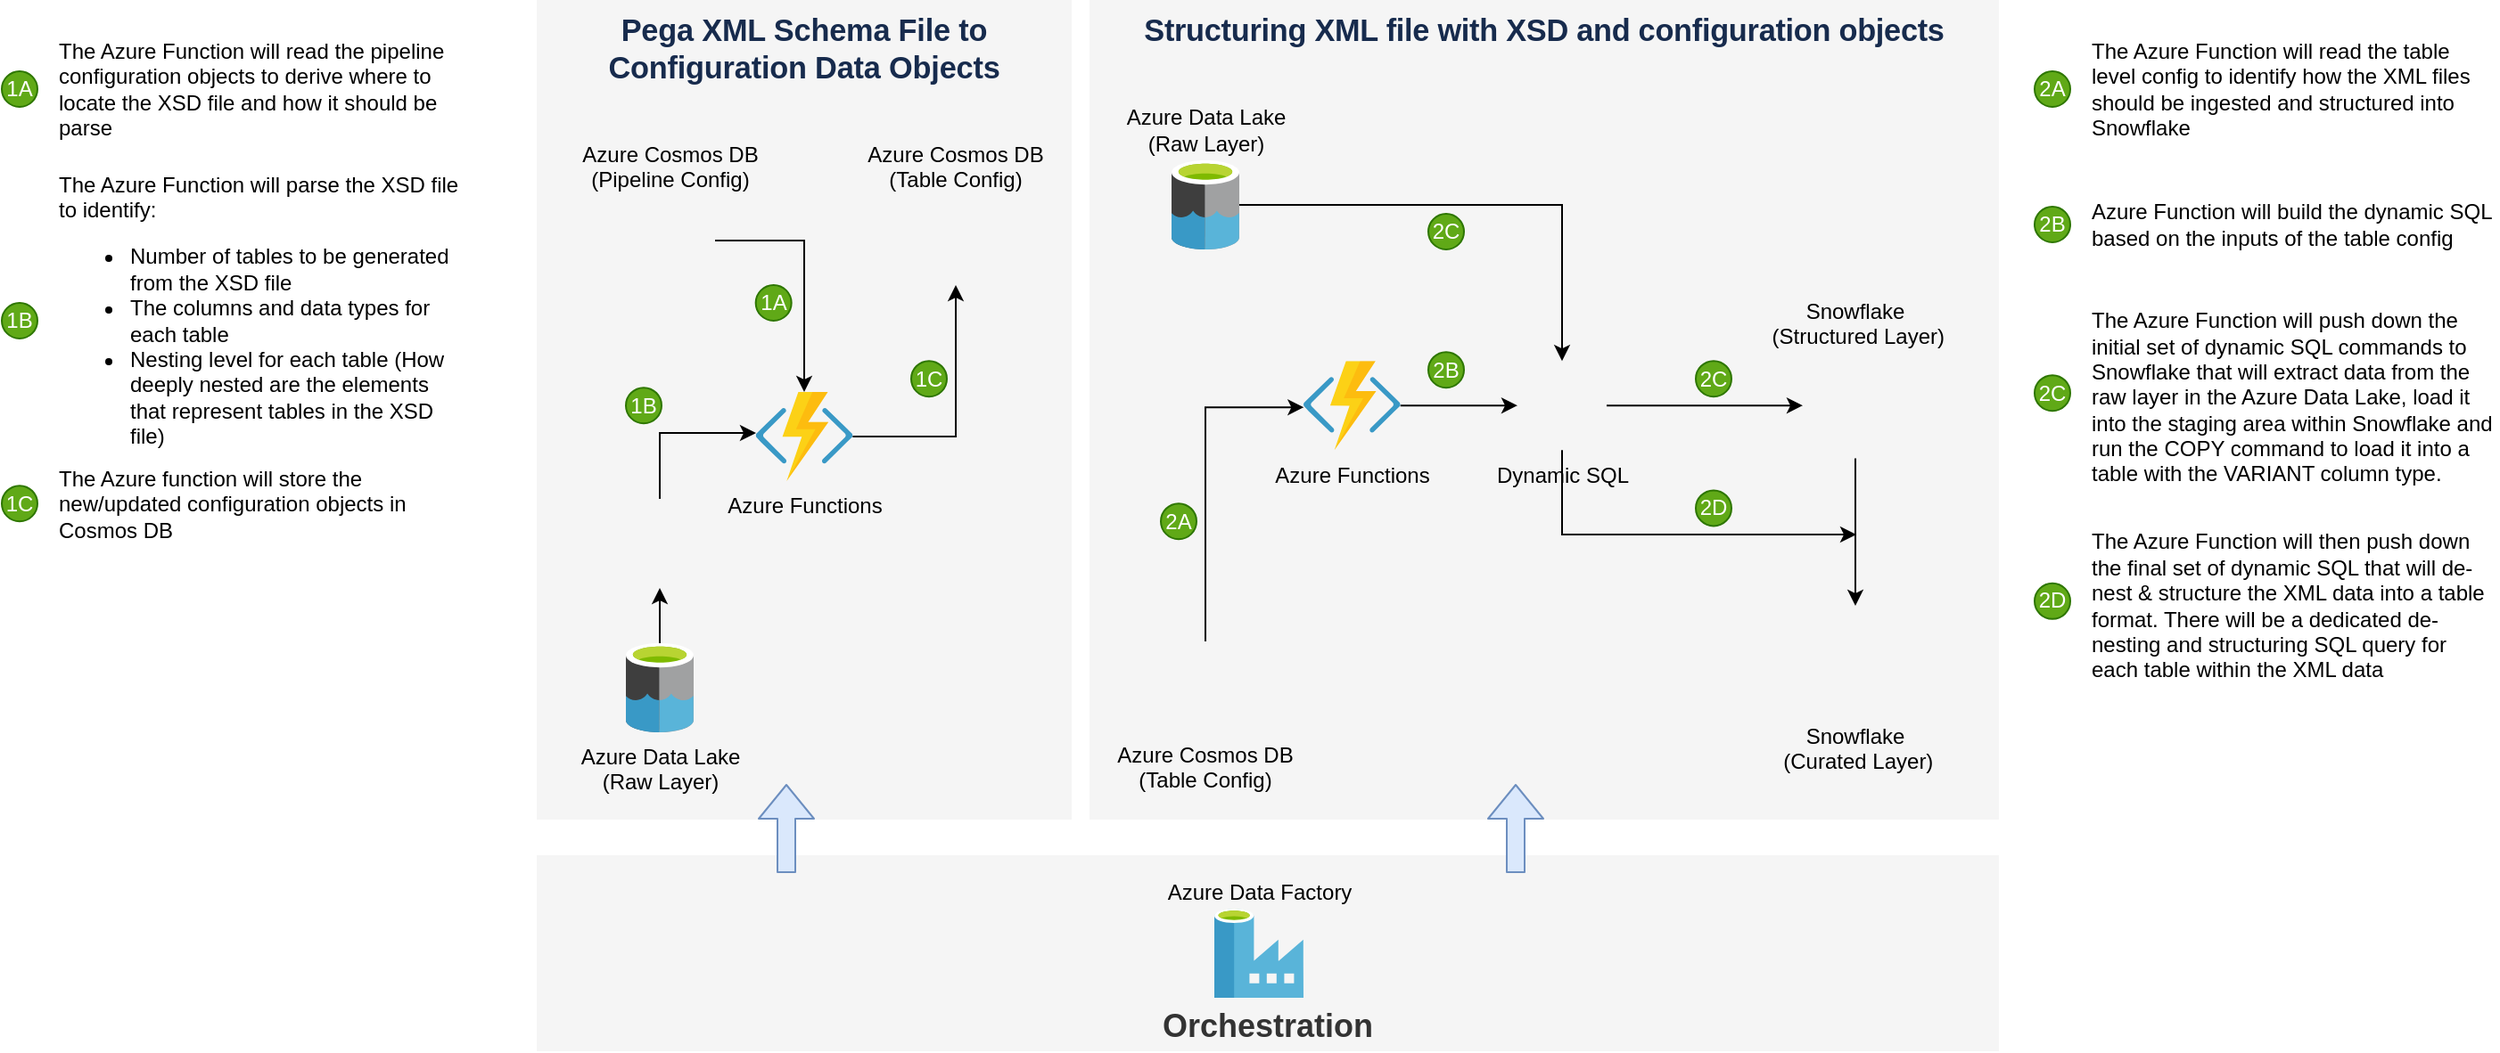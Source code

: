 <mxfile version="13.6.6"><diagram id="ktT0eM3jNoBVejEE7FmK" name="Page-1"><mxGraphModel dx="1426" dy="1995" grid="1" gridSize="10" guides="1" tooltips="1" connect="1" arrows="1" fold="1" page="1" pageScale="1" pageWidth="827" pageHeight="1169" math="0" shadow="0"><root><mxCell id="0"/><mxCell id="1" parent="0"/><mxCell id="163" value="&lt;span style=&quot;color: rgb(23 , 43 , 77) ; font-family: , &amp;quot;blinkmacsystemfont&amp;quot; , &amp;quot;segoe ui&amp;quot; , &amp;quot;roboto&amp;quot; , &amp;quot;noto sans&amp;quot; , &amp;quot;ubuntu&amp;quot; , &amp;quot;droid sans&amp;quot; , &amp;quot;helvetica neue&amp;quot; , sans-serif ; font-size: 1.43em ; letter-spacing: -0.008em&quot;&gt;Structuring XML file with XSD and configuration objects&lt;/span&gt;" style="rounded=0;whiteSpace=wrap;html=1;fillColor=#f5f5f5;fontColor=#333333;strokeColor=none;verticalAlign=top;fontStyle=1" parent="1" vertex="1"><mxGeometry x="720" y="-370" width="510" height="460" as="geometry"/></mxCell><mxCell id="145" value="&lt;span style=&quot;color: rgb(23 , 43 , 77) ; letter-spacing: -0.008em&quot;&gt;&lt;b&gt;&lt;font style=&quot;font-size: 17.16px&quot;&gt;Pega XML Schema File to Configuration Data Objects&lt;/font&gt;&lt;/b&gt;&lt;/span&gt;" style="rounded=0;whiteSpace=wrap;html=1;fillColor=#f5f5f5;fontColor=#333333;strokeColor=none;verticalAlign=top;" parent="1" vertex="1"><mxGeometry x="410" y="-370" width="300" height="460" as="geometry"/></mxCell><mxCell id="98" value="&lt;b&gt;&lt;font style=&quot;font-size: 18px&quot;&gt;Orchestration&lt;/font&gt;&lt;/b&gt;" style="rounded=0;whiteSpace=wrap;html=1;fillColor=#f5f5f5;fontColor=#333333;strokeColor=none;verticalAlign=bottom;" parent="1" vertex="1"><mxGeometry x="410" y="110" width="820" height="110" as="geometry"/></mxCell><mxCell id="51" value="Azure Data Factory" style="aspect=fixed;html=1;points=[];align=center;image;fontSize=12;image=img/lib/mscae/Data_Factory.svg;labelBackgroundColor=none;labelPosition=center;verticalLabelPosition=top;verticalAlign=bottom;" parent="1" vertex="1"><mxGeometry x="790" y="140" width="50" height="50" as="geometry"/></mxCell><mxCell id="154" style="edgeStyle=orthogonalEdgeStyle;rounded=0;orthogonalLoop=1;jettySize=auto;html=1;" parent="1" source="52" target="148" edge="1"><mxGeometry relative="1" as="geometry"/></mxCell><mxCell id="172" style="edgeStyle=orthogonalEdgeStyle;rounded=0;orthogonalLoop=1;jettySize=auto;html=1;" parent="1" source="53" target="110" edge="1"><mxGeometry relative="1" as="geometry"/></mxCell><mxCell id="198" style="edgeStyle=orthogonalEdgeStyle;rounded=0;orthogonalLoop=1;jettySize=auto;html=1;" parent="1" source="53" edge="1"><mxGeometry relative="1" as="geometry"><mxPoint x="1150" y="-70" as="targetPoint"/><Array as="points"><mxPoint x="985" y="-70"/></Array></mxGeometry></mxCell><mxCell id="53" value="Dynamic SQL" style="shape=image;html=1;verticalAlign=top;verticalLabelPosition=bottom;labelBackgroundColor=none;imageAspect=0;aspect=fixed;image=https://cdn1.iconfinder.com/data/icons/hawcons/32/700048-icon-89-document-file-sql-128.png;labelPosition=center;align=center;" parent="1" vertex="1"><mxGeometry x="960" y="-167.4" width="50" height="50" as="geometry"/></mxCell><mxCell id="152" style="edgeStyle=orthogonalEdgeStyle;rounded=0;orthogonalLoop=1;jettySize=auto;html=1;" parent="1" source="71" target="52" edge="1"><mxGeometry relative="1" as="geometry"/></mxCell><mxCell id="71" value="Azure Cosmos DB &#10;(Pipeline Config)" style="shape=image;verticalLabelPosition=top;labelBackgroundColor=none;verticalAlign=bottom;aspect=fixed;imageAspect=0;image=https://www.bobpusateri.com/wp-content/uploads/2018/09/CosmosDB-400.png;labelPosition=center;align=center;" parent="1" vertex="1"><mxGeometry x="460" y="-260" width="50" height="50" as="geometry"/></mxCell><mxCell id="88" value="2A" style="ellipse;whiteSpace=wrap;html=1;aspect=fixed;fillColor=#60a917;strokeColor=#2D7600;fontColor=#ffffff;" parent="1" vertex="1"><mxGeometry x="1250" y="-330" width="20" height="20" as="geometry"/></mxCell><mxCell id="89" value="The Azure Function will read the table level config to identify how the XML files should be ingested and structured into Snowflake" style="text;html=1;strokeColor=none;fillColor=none;align=left;verticalAlign=middle;whiteSpace=wrap;rounded=0;" parent="1" vertex="1"><mxGeometry x="1280" y="-350" width="230" height="60" as="geometry"/></mxCell><mxCell id="90" value="2B" style="ellipse;whiteSpace=wrap;html=1;aspect=fixed;fillColor=#60a917;strokeColor=#2D7600;fontColor=#ffffff;" parent="1" vertex="1"><mxGeometry x="1250" y="-254" width="20" height="20" as="geometry"/></mxCell><mxCell id="91" value="Azure Function will build the dynamic SQL based on the inputs of the table config" style="text;html=1;strokeColor=none;fillColor=none;align=left;verticalAlign=middle;whiteSpace=wrap;rounded=0;" parent="1" vertex="1"><mxGeometry x="1280" y="-274" width="230" height="60" as="geometry"/></mxCell><mxCell id="95" value="Snowflake&#10; (Curated Layer)" style="shape=image;verticalLabelPosition=bottom;labelBackgroundColor=none;verticalAlign=top;aspect=fixed;imageAspect=0;image=https://globalcorporateventuring.com/content/uploads/2018/08/Snowflake_Computing_blue_icon.png;labelPosition=center;align=center;" parent="1" vertex="1"><mxGeometry x="1120" y="-30.0" width="59" height="59.41" as="geometry"/></mxCell><mxCell id="173" style="edgeStyle=orthogonalEdgeStyle;rounded=0;orthogonalLoop=1;jettySize=auto;html=1;" parent="1" source="110" target="95" edge="1"><mxGeometry relative="1" as="geometry"/></mxCell><mxCell id="110" value="Snowflake&#10; (Structured Layer)" style="shape=image;verticalLabelPosition=top;labelBackgroundColor=none;verticalAlign=bottom;aspect=fixed;imageAspect=0;image=https://globalcorporateventuring.com/content/uploads/2018/08/Snowflake_Computing_blue_icon.png;labelPosition=center;align=center;" parent="1" vertex="1"><mxGeometry x="1120" y="-172.11" width="59" height="59.41" as="geometry"/></mxCell><mxCell id="165" style="edgeStyle=orthogonalEdgeStyle;rounded=0;orthogonalLoop=1;jettySize=auto;html=1;entryX=0.003;entryY=0.52;entryDx=0;entryDy=0;entryPerimeter=0;" parent="1" source="120" target="132" edge="1"><mxGeometry relative="1" as="geometry"><Array as="points"><mxPoint x="785" y="16"/></Array></mxGeometry></mxCell><mxCell id="120" value="Azure Cosmos DB &#10;(Table Config)" style="shape=image;verticalLabelPosition=bottom;labelBackgroundColor=none;verticalAlign=top;aspect=fixed;imageAspect=0;image=https://www.bobpusateri.com/wp-content/uploads/2018/09/CosmosDB-400.png;labelPosition=center;align=center;" parent="1" vertex="1"><mxGeometry x="760" y="-10" width="50" height="50" as="geometry"/></mxCell><mxCell id="166" style="edgeStyle=orthogonalEdgeStyle;rounded=0;orthogonalLoop=1;jettySize=auto;html=1;" parent="1" source="132" target="53" edge="1"><mxGeometry relative="1" as="geometry"/></mxCell><mxCell id="182" style="edgeStyle=orthogonalEdgeStyle;rounded=0;orthogonalLoop=1;jettySize=auto;html=1;" parent="1" source="141" target="181" edge="1"><mxGeometry relative="1" as="geometry"/></mxCell><mxCell id="141" value="Azure Data Lake&lt;br&gt;(Raw Layer)" style="aspect=fixed;html=1;points=[];align=center;image;fontSize=12;image=img/lib/mscae/Data_Lake.svg;strokeColor=#FFFFFF;fillColor=#08CEFF;labelBackgroundColor=none;" parent="1" vertex="1"><mxGeometry x="460" y="-9.0" width="38" height="50" as="geometry"/></mxCell><mxCell id="148" value="Azure Cosmos DB &#10;(Table Config)" style="shape=image;verticalLabelPosition=top;labelBackgroundColor=none;verticalAlign=bottom;aspect=fixed;imageAspect=0;image=https://www.bobpusateri.com/wp-content/uploads/2018/09/CosmosDB-400.png;labelPosition=center;align=center;" parent="1" vertex="1"><mxGeometry x="620" y="-260" width="50" height="50" as="geometry"/></mxCell><mxCell id="211" style="edgeStyle=orthogonalEdgeStyle;rounded=0;orthogonalLoop=1;jettySize=auto;html=1;entryX=0.5;entryY=0;entryDx=0;entryDy=0;" parent="1" source="169" target="53" edge="1"><mxGeometry relative="1" as="geometry"/></mxCell><mxCell id="169" value="Azure Data Lake&lt;br&gt;(Raw Layer)" style="aspect=fixed;html=1;points=[];align=center;image;fontSize=12;image=img/lib/mscae/Data_Lake.svg;strokeColor=#FFFFFF;fillColor=#08CEFF;labelBackgroundColor=none;labelPosition=center;verticalLabelPosition=top;verticalAlign=bottom;" parent="1" vertex="1"><mxGeometry x="766" y="-280.0" width="38" height="50" as="geometry"/></mxCell><mxCell id="132" value="Azure Functions" style="aspect=fixed;html=1;points=[];align=center;image;fontSize=12;image=img/lib/mscae/Functions.svg;labelBackgroundColor=none;" parent="1" vertex="1"><mxGeometry x="840.0" y="-167.4" width="54.35" height="50" as="geometry"/></mxCell><mxCell id="52" value="Azure Functions" style="aspect=fixed;html=1;points=[];align=center;image;fontSize=12;image=img/lib/mscae/Functions.svg;labelBackgroundColor=none;" parent="1" vertex="1"><mxGeometry x="532.83" y="-150" width="54.35" height="50" as="geometry"/></mxCell><mxCell id="174" value="" style="shape=flexArrow;endArrow=classic;html=1;fillColor=#dae8fc;strokeColor=#6c8ebf;" parent="1" edge="1"><mxGeometry width="50" height="50" relative="1" as="geometry"><mxPoint x="550" y="120" as="sourcePoint"/><mxPoint x="550" y="70" as="targetPoint"/></mxGeometry></mxCell><mxCell id="176" value="" style="shape=flexArrow;endArrow=classic;html=1;fillColor=#dae8fc;strokeColor=#6c8ebf;" parent="1" edge="1"><mxGeometry width="50" height="50" relative="1" as="geometry"><mxPoint x="959" y="120" as="sourcePoint"/><mxPoint x="959" y="70" as="targetPoint"/></mxGeometry></mxCell><mxCell id="183" style="edgeStyle=orthogonalEdgeStyle;rounded=0;orthogonalLoop=1;jettySize=auto;html=1;entryX=0.003;entryY=0.46;entryDx=0;entryDy=0;entryPerimeter=0;" parent="1" source="181" target="52" edge="1"><mxGeometry relative="1" as="geometry"><Array as="points"><mxPoint x="479" y="-127"/></Array></mxGeometry></mxCell><mxCell id="181" value="" style="shape=image;html=1;verticalAlign=top;verticalLabelPosition=bottom;labelBackgroundColor=#ffffff;imageAspect=0;aspect=fixed;image=https://cdn1.iconfinder.com/data/icons/hawcons/32/699182-icon-102-document-file-xml-128.png;strokeColor=#FFFFFF;fillColor=#08CEFF;" parent="1" vertex="1"><mxGeometry x="454" y="-90" width="50" height="50" as="geometry"/></mxCell><mxCell id="184" value="1B" style="ellipse;whiteSpace=wrap;html=1;aspect=fixed;fillColor=#60a917;strokeColor=#2D7600;fontColor=#ffffff;" parent="1" vertex="1"><mxGeometry x="460" y="-152.4" width="20" height="20" as="geometry"/></mxCell><mxCell id="185" value="1A" style="ellipse;whiteSpace=wrap;html=1;aspect=fixed;fillColor=#60a917;strokeColor=#2D7600;fontColor=#ffffff;" parent="1" vertex="1"><mxGeometry x="532.83" y="-210" width="20" height="20" as="geometry"/></mxCell><mxCell id="186" value="1C" style="ellipse;whiteSpace=wrap;html=1;aspect=fixed;fillColor=#60a917;strokeColor=#2D7600;fontColor=#ffffff;" parent="1" vertex="1"><mxGeometry x="620" y="-167.4" width="20" height="20" as="geometry"/></mxCell><mxCell id="193" value="2C" style="ellipse;whiteSpace=wrap;html=1;aspect=fixed;fillColor=#60a917;strokeColor=#2D7600;fontColor=#ffffff;" parent="1" vertex="1"><mxGeometry x="910.0" y="-250" width="20" height="20" as="geometry"/></mxCell><mxCell id="194" value="2A" style="ellipse;whiteSpace=wrap;html=1;aspect=fixed;fillColor=#60a917;strokeColor=#2D7600;fontColor=#ffffff;" parent="1" vertex="1"><mxGeometry x="760.0" y="-87.4" width="20" height="20" as="geometry"/></mxCell><mxCell id="195" value="2B" style="ellipse;whiteSpace=wrap;html=1;aspect=fixed;fillColor=#60a917;strokeColor=#2D7600;fontColor=#ffffff;" parent="1" vertex="1"><mxGeometry x="910.0" y="-172.4" width="20" height="20" as="geometry"/></mxCell><mxCell id="196" value="2C" style="ellipse;whiteSpace=wrap;html=1;aspect=fixed;fillColor=#60a917;strokeColor=#2D7600;fontColor=#ffffff;" parent="1" vertex="1"><mxGeometry x="1060" y="-167.4" width="20" height="20" as="geometry"/></mxCell><mxCell id="197" value="2D" style="ellipse;whiteSpace=wrap;html=1;aspect=fixed;fillColor=#60a917;strokeColor=#2D7600;fontColor=#ffffff;" parent="1" vertex="1"><mxGeometry x="1060" y="-94.8" width="20" height="20" as="geometry"/></mxCell><mxCell id="199" value="1A" style="ellipse;whiteSpace=wrap;html=1;aspect=fixed;fillColor=#60a917;strokeColor=#2D7600;fontColor=#ffffff;" parent="1" vertex="1"><mxGeometry x="110" y="-330" width="20" height="20" as="geometry"/></mxCell><mxCell id="200" value="The Azure Function will read the pipeline configuration objects to derive where to locate the XSD file and how it should be parse" style="text;html=1;strokeColor=none;fillColor=none;align=left;verticalAlign=middle;whiteSpace=wrap;rounded=0;" parent="1" vertex="1"><mxGeometry x="140" y="-350" width="230" height="60" as="geometry"/></mxCell><mxCell id="201" value="1B" style="ellipse;whiteSpace=wrap;html=1;aspect=fixed;fillColor=#60a917;strokeColor=#2D7600;fontColor=#ffffff;" parent="1" vertex="1"><mxGeometry x="110" y="-200" width="20" height="20" as="geometry"/></mxCell><mxCell id="202" value="The Azure Function will parse the XSD file to identify:&lt;br&gt;&lt;ul&gt;&lt;li&gt;Number of tables to be generated from the XSD file&lt;/li&gt;&lt;li&gt;The columns and data types for each table&lt;/li&gt;&lt;li&gt;Nesting level for each table (How deeply nested are the elements that represent tables in the XSD file)&lt;/li&gt;&lt;/ul&gt;" style="text;html=1;strokeColor=none;fillColor=none;align=left;verticalAlign=middle;whiteSpace=wrap;rounded=0;" parent="1" vertex="1"><mxGeometry x="140" y="-220" width="230" height="60" as="geometry"/></mxCell><mxCell id="203" value="1C" style="ellipse;whiteSpace=wrap;html=1;aspect=fixed;fillColor=#60a917;strokeColor=#2D7600;fontColor=#ffffff;" parent="1" vertex="1"><mxGeometry x="110" y="-97.4" width="20" height="20" as="geometry"/></mxCell><mxCell id="204" value="The Azure function will store the new/updated configuration objects in Cosmos DB" style="text;html=1;strokeColor=none;fillColor=none;align=left;verticalAlign=middle;whiteSpace=wrap;rounded=0;" parent="1" vertex="1"><mxGeometry x="140" y="-117.4" width="230" height="60" as="geometry"/></mxCell><mxCell id="205" value="2C" style="ellipse;whiteSpace=wrap;html=1;aspect=fixed;fillColor=#60a917;strokeColor=#2D7600;fontColor=#ffffff;" parent="1" vertex="1"><mxGeometry x="1250" y="-159.4" width="20" height="20" as="geometry"/></mxCell><mxCell id="206" value="The Azure Function will push down the initial set of dynamic SQL commands to Snowflake that will extract data from the raw layer in the Azure Data Lake, load it into the staging area within Snowflake and run the COPY command to load it into a table with the VARIANT column type.&amp;nbsp;" style="text;html=1;strokeColor=none;fillColor=none;align=left;verticalAlign=middle;whiteSpace=wrap;rounded=0;" parent="1" vertex="1"><mxGeometry x="1280" y="-177.4" width="230" height="60" as="geometry"/></mxCell><mxCell id="207" value="2D" style="ellipse;whiteSpace=wrap;html=1;aspect=fixed;fillColor=#60a917;strokeColor=#2D7600;fontColor=#ffffff;" parent="1" vertex="1"><mxGeometry x="1250" y="-42.6" width="20" height="20" as="geometry"/></mxCell><mxCell id="208" value="The Azure Function will then push down the final set of dynamic SQL that will de-nest &amp;amp; structure the XML data into a table format. There will be a dedicated de-nesting and structuring SQL query for each table within the XML data" style="text;html=1;strokeColor=none;fillColor=none;align=left;verticalAlign=middle;whiteSpace=wrap;rounded=0;" parent="1" vertex="1"><mxGeometry x="1280" y="-60" width="230" height="60" as="geometry"/></mxCell></root></mxGraphModel></diagram></mxfile>